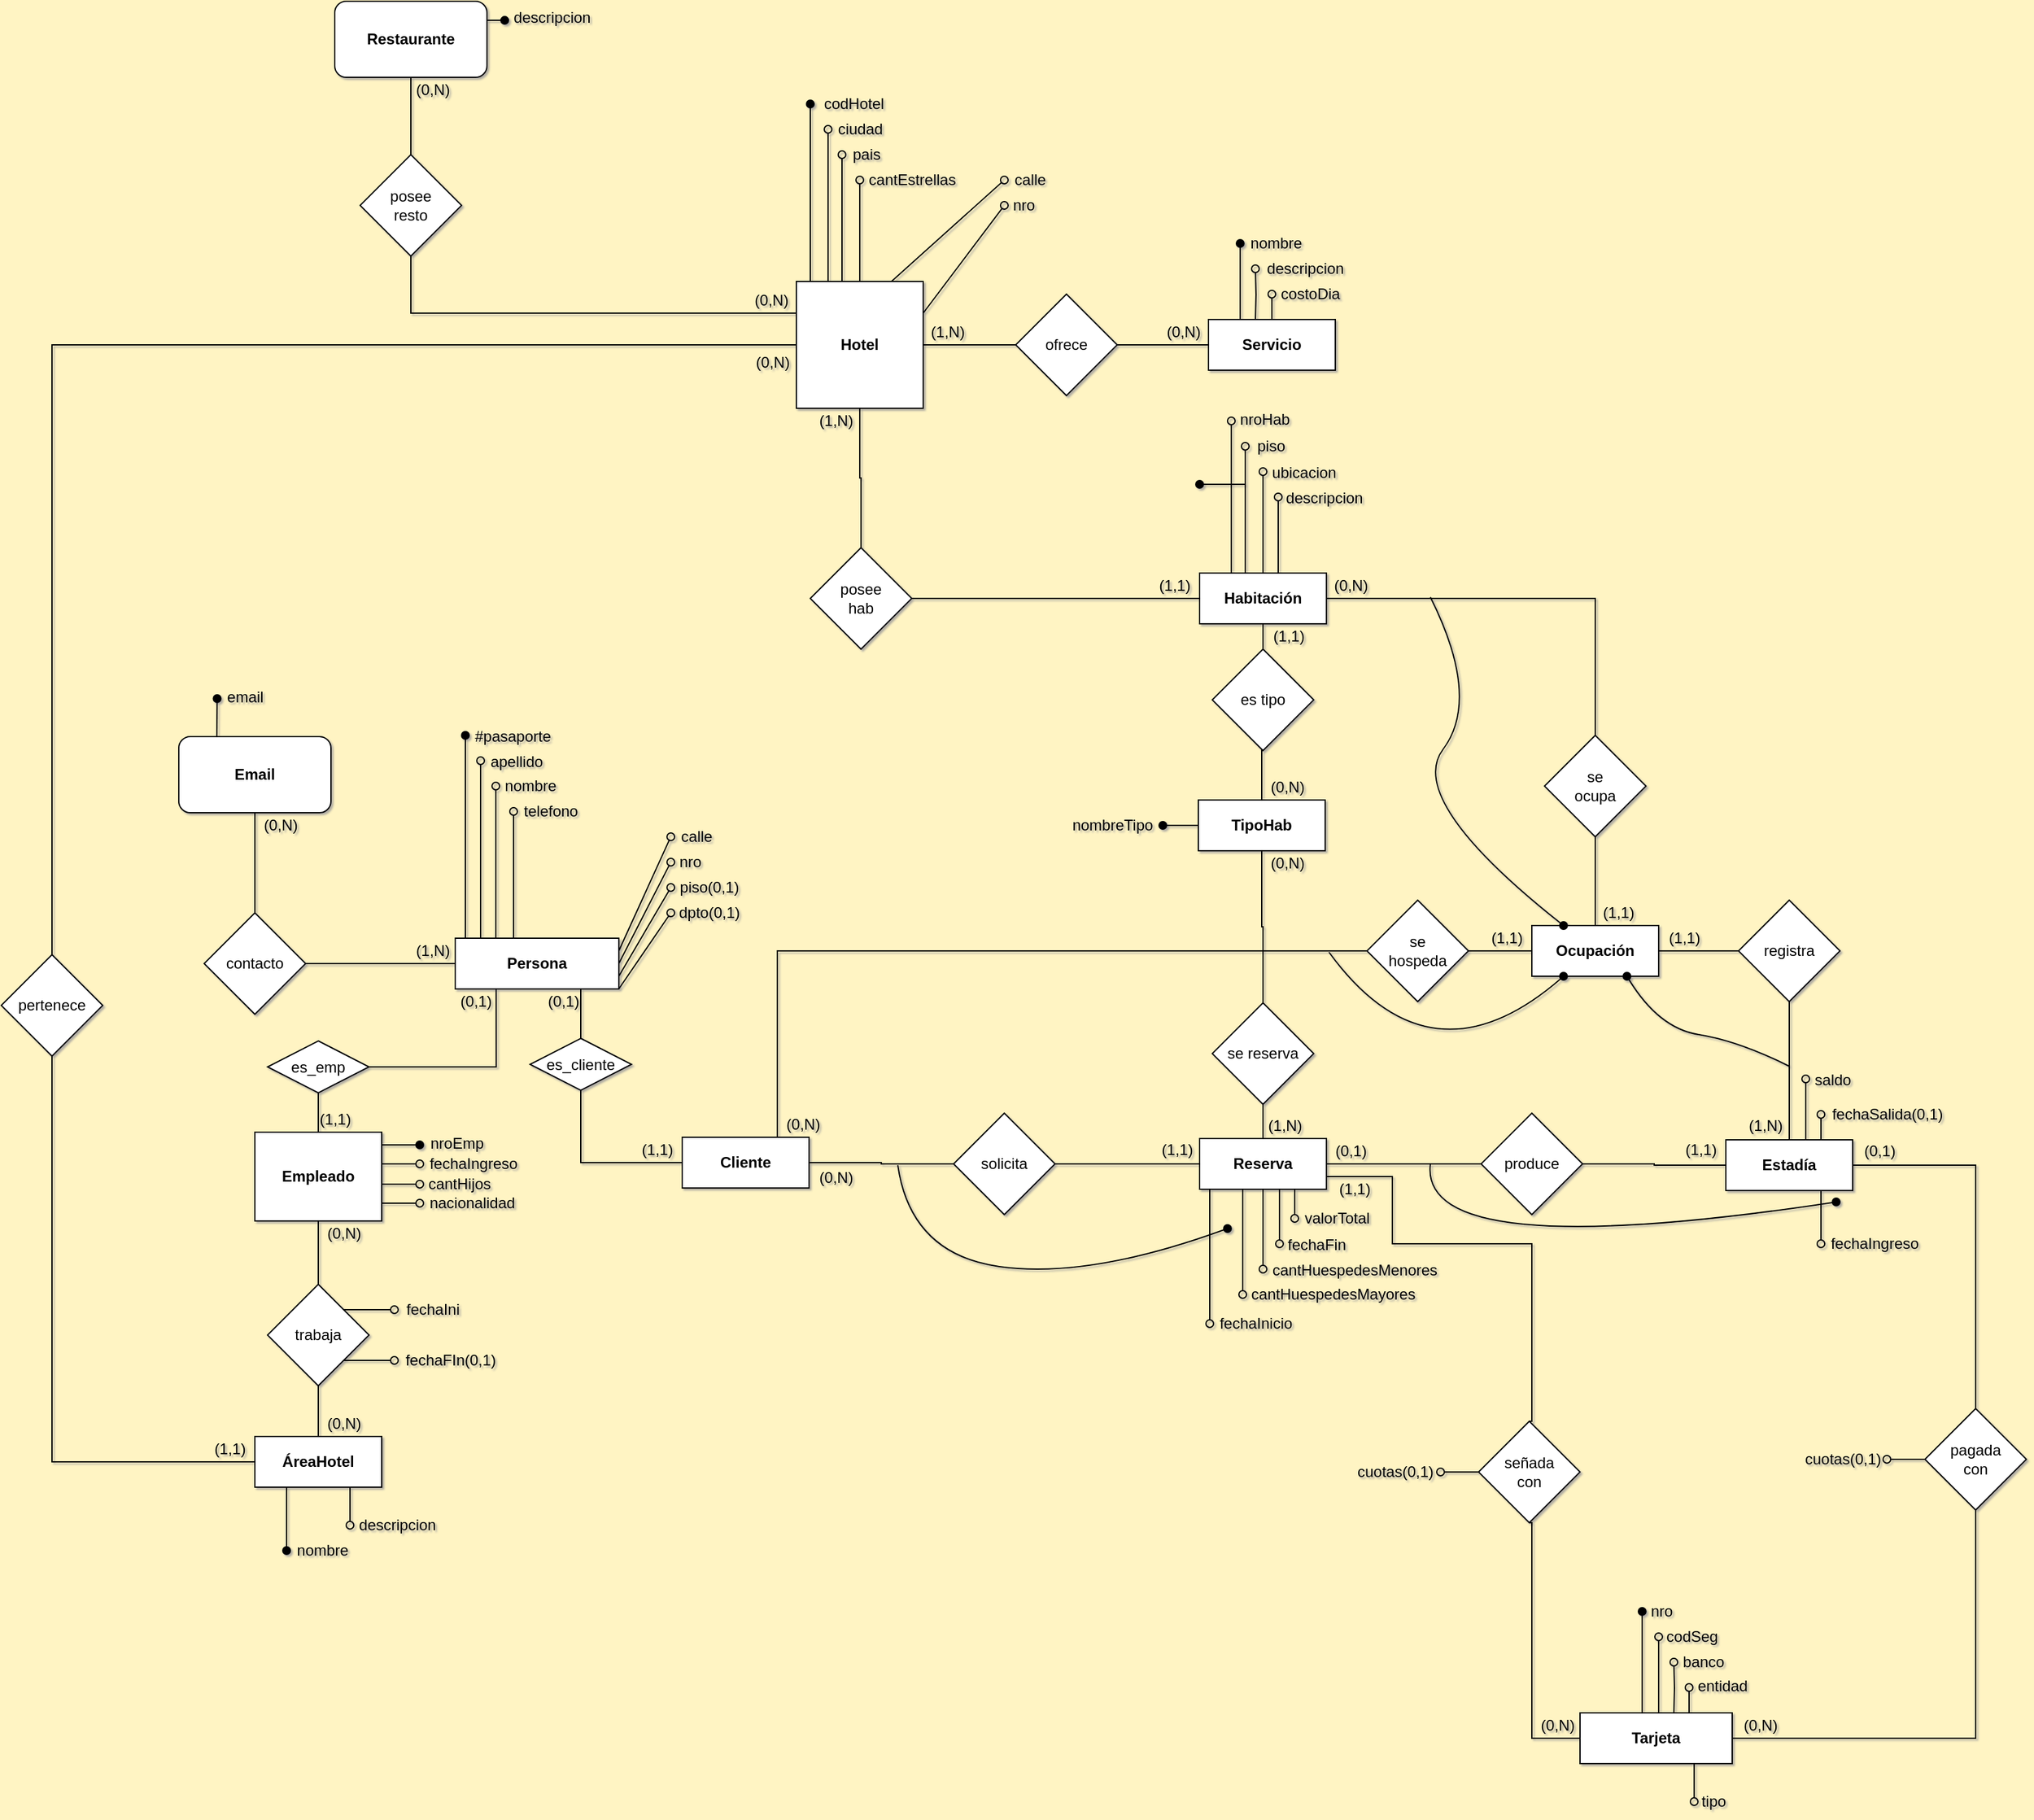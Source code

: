 <mxfile version="17.4.5" type="github">
  <diagram id="5Ta_v5JBAvTYs6aCDMCM" name="Página-1">
    <mxGraphModel dx="2993" dy="806" grid="1" gridSize="10" guides="1" tooltips="1" connect="1" arrows="1" fold="1" page="1" pageScale="1" pageWidth="827" pageHeight="1169" background="#FFF4C3" math="0" shadow="1">
      <root>
        <mxCell id="0" />
        <mxCell id="1" parent="0" />
        <mxCell id="7yJkwpp42mj2tdaezCUh-2" style="edgeStyle=orthogonalEdgeStyle;rounded=0;orthogonalLoop=1;jettySize=auto;html=1;exitX=0.25;exitY=0;exitDx=0;exitDy=0;endArrow=oval;endFill=1;" parent="1" source="7yJkwpp42mj2tdaezCUh-1" edge="1">
          <mxGeometry relative="1" as="geometry">
            <mxPoint x="70" y="501" as="targetPoint" />
          </mxGeometry>
        </mxCell>
        <mxCell id="7yJkwpp42mj2tdaezCUh-4" style="edgeStyle=orthogonalEdgeStyle;rounded=0;orthogonalLoop=1;jettySize=auto;html=1;exitX=0.5;exitY=0;exitDx=0;exitDy=0;endArrow=oval;endFill=0;" parent="1" edge="1">
          <mxGeometry relative="1" as="geometry">
            <mxPoint x="82" y="521" as="targetPoint" />
            <mxPoint x="82" y="561" as="sourcePoint" />
          </mxGeometry>
        </mxCell>
        <mxCell id="7yJkwpp42mj2tdaezCUh-6" style="edgeStyle=orthogonalEdgeStyle;rounded=0;orthogonalLoop=1;jettySize=auto;html=1;exitX=0.5;exitY=0;exitDx=0;exitDy=0;endArrow=oval;endFill=0;" parent="1" source="7yJkwpp42mj2tdaezCUh-1" edge="1">
          <mxGeometry relative="1" as="geometry">
            <mxPoint x="95" y="541" as="targetPoint" />
          </mxGeometry>
        </mxCell>
        <mxCell id="7yJkwpp42mj2tdaezCUh-1" value="Servicio" style="rounded=0;whiteSpace=wrap;html=1;fontStyle=1" parent="1" vertex="1">
          <mxGeometry x="45" y="561" width="100" height="40" as="geometry" />
        </mxCell>
        <mxCell id="7yJkwpp42mj2tdaezCUh-3" value="nombre" style="text;html=1;align=center;verticalAlign=middle;resizable=0;points=[];autosize=1;strokeColor=none;fillColor=none;" parent="1" vertex="1">
          <mxGeometry x="68" y="491" width="60" height="20" as="geometry" />
        </mxCell>
        <mxCell id="7yJkwpp42mj2tdaezCUh-5" value="descripcion" style="text;html=1;align=center;verticalAlign=middle;resizable=0;points=[];autosize=1;strokeColor=none;fillColor=none;" parent="1" vertex="1">
          <mxGeometry x="81" y="511" width="80" height="20" as="geometry" />
        </mxCell>
        <mxCell id="7yJkwpp42mj2tdaezCUh-7" value="costoDia" style="text;html=1;align=center;verticalAlign=middle;resizable=0;points=[];autosize=1;strokeColor=none;fillColor=none;" parent="1" vertex="1">
          <mxGeometry x="95" y="531" width="60" height="20" as="geometry" />
        </mxCell>
        <mxCell id="7yJkwpp42mj2tdaezCUh-9" style="edgeStyle=orthogonalEdgeStyle;rounded=0;orthogonalLoop=1;jettySize=auto;html=1;exitX=0.25;exitY=0;exitDx=0;exitDy=0;endArrow=oval;endFill=0;" parent="1" source="7yJkwpp42mj2tdaezCUh-8" edge="1">
          <mxGeometry relative="1" as="geometry">
            <mxPoint x="63" y="641" as="targetPoint" />
          </mxGeometry>
        </mxCell>
        <mxCell id="7yJkwpp42mj2tdaezCUh-11" style="edgeStyle=orthogonalEdgeStyle;rounded=0;orthogonalLoop=1;jettySize=auto;html=1;exitX=0.5;exitY=0;exitDx=0;exitDy=0;endArrow=oval;endFill=0;" parent="1" edge="1">
          <mxGeometry relative="1" as="geometry">
            <mxPoint x="74" y="661" as="targetPoint" />
            <mxPoint x="74" y="761" as="sourcePoint" />
          </mxGeometry>
        </mxCell>
        <mxCell id="7yJkwpp42mj2tdaezCUh-13" style="edgeStyle=orthogonalEdgeStyle;rounded=0;orthogonalLoop=1;jettySize=auto;html=1;exitX=0.5;exitY=0;exitDx=0;exitDy=0;endArrow=oval;endFill=0;" parent="1" source="7yJkwpp42mj2tdaezCUh-8" edge="1">
          <mxGeometry relative="1" as="geometry">
            <mxPoint x="88" y="681" as="targetPoint" />
          </mxGeometry>
        </mxCell>
        <mxCell id="7yJkwpp42mj2tdaezCUh-15" style="edgeStyle=orthogonalEdgeStyle;rounded=0;orthogonalLoop=1;jettySize=auto;html=1;exitX=0.75;exitY=0;exitDx=0;exitDy=0;endArrow=oval;endFill=0;" parent="1" edge="1">
          <mxGeometry relative="1" as="geometry">
            <mxPoint x="100" y="701" as="targetPoint" />
            <mxPoint x="100" y="761" as="sourcePoint" />
          </mxGeometry>
        </mxCell>
        <mxCell id="7yJkwpp42mj2tdaezCUh-23" style="edgeStyle=orthogonalEdgeStyle;rounded=0;orthogonalLoop=1;jettySize=auto;html=1;exitX=0.5;exitY=1;exitDx=0;exitDy=0;entryX=0.5;entryY=0;entryDx=0;entryDy=0;endArrow=none;endFill=0;" parent="1" source="7yJkwpp42mj2tdaezCUh-8" target="7yJkwpp42mj2tdaezCUh-22" edge="1">
          <mxGeometry relative="1" as="geometry" />
        </mxCell>
        <mxCell id="7yJkwpp42mj2tdaezCUh-8" value="Habitación" style="rounded=0;whiteSpace=wrap;html=1;fontStyle=1" parent="1" vertex="1">
          <mxGeometry x="38" y="761" width="100" height="40" as="geometry" />
        </mxCell>
        <mxCell id="7yJkwpp42mj2tdaezCUh-10" value="nroHab" style="text;html=1;align=center;verticalAlign=middle;resizable=0;points=[];autosize=1;strokeColor=none;fillColor=none;" parent="1" vertex="1">
          <mxGeometry x="64" y="630" width="50" height="20" as="geometry" />
        </mxCell>
        <mxCell id="7yJkwpp42mj2tdaezCUh-12" value="piso" style="text;html=1;align=center;verticalAlign=middle;resizable=0;points=[];autosize=1;strokeColor=none;fillColor=none;" parent="1" vertex="1">
          <mxGeometry x="74" y="651" width="40" height="20" as="geometry" />
        </mxCell>
        <mxCell id="7yJkwpp42mj2tdaezCUh-14" value="ubicacion" style="text;html=1;align=center;verticalAlign=middle;resizable=0;points=[];autosize=1;strokeColor=none;fillColor=none;" parent="1" vertex="1">
          <mxGeometry x="85" y="672" width="70" height="20" as="geometry" />
        </mxCell>
        <mxCell id="7yJkwpp42mj2tdaezCUh-16" value="descripcion" style="text;html=1;align=center;verticalAlign=middle;resizable=0;points=[];autosize=1;strokeColor=none;fillColor=none;" parent="1" vertex="1">
          <mxGeometry x="96" y="692" width="80" height="20" as="geometry" />
        </mxCell>
        <mxCell id="7yJkwpp42mj2tdaezCUh-19" value="" style="endArrow=oval;html=1;rounded=0;endFill=1;" parent="1" edge="1">
          <mxGeometry width="50" height="50" relative="1" as="geometry">
            <mxPoint x="74" y="691" as="sourcePoint" />
            <mxPoint x="38" y="691" as="targetPoint" />
          </mxGeometry>
        </mxCell>
        <mxCell id="eirYSn2-A8UNv1sK9sHw-61" style="edgeStyle=orthogonalEdgeStyle;rounded=0;orthogonalLoop=1;jettySize=auto;html=1;exitX=0;exitY=0.5;exitDx=0;exitDy=0;endArrow=oval;endFill=1;" parent="1" source="7yJkwpp42mj2tdaezCUh-21" edge="1">
          <mxGeometry relative="1" as="geometry">
            <mxPoint x="9" y="960" as="targetPoint" />
          </mxGeometry>
        </mxCell>
        <mxCell id="7yJkwpp42mj2tdaezCUh-21" value="TipoHab" style="rounded=0;whiteSpace=wrap;html=1;fontStyle=1" parent="1" vertex="1">
          <mxGeometry x="37" y="940" width="100" height="40" as="geometry" />
        </mxCell>
        <mxCell id="7yJkwpp42mj2tdaezCUh-24" style="edgeStyle=orthogonalEdgeStyle;rounded=0;orthogonalLoop=1;jettySize=auto;html=1;exitX=0.5;exitY=1;exitDx=0;exitDy=0;entryX=0.5;entryY=0;entryDx=0;entryDy=0;endArrow=none;endFill=0;" parent="1" source="7yJkwpp42mj2tdaezCUh-22" target="7yJkwpp42mj2tdaezCUh-21" edge="1">
          <mxGeometry relative="1" as="geometry" />
        </mxCell>
        <mxCell id="7yJkwpp42mj2tdaezCUh-22" value="es tipo" style="rhombus;whiteSpace=wrap;html=1;" parent="1" vertex="1">
          <mxGeometry x="48" y="821" width="80" height="80" as="geometry" />
        </mxCell>
        <mxCell id="7yJkwpp42mj2tdaezCUh-25" value="(1,1)" style="text;html=1;align=center;verticalAlign=middle;resizable=0;points=[];autosize=1;strokeColor=none;fillColor=none;" parent="1" vertex="1">
          <mxGeometry x="88" y="801" width="40" height="20" as="geometry" />
        </mxCell>
        <mxCell id="7yJkwpp42mj2tdaezCUh-26" value="(0,N)" style="text;html=1;align=center;verticalAlign=middle;resizable=0;points=[];autosize=1;strokeColor=none;fillColor=none;" parent="1" vertex="1">
          <mxGeometry x="87" y="920" width="40" height="20" as="geometry" />
        </mxCell>
        <mxCell id="7yJkwpp42mj2tdaezCUh-34" style="edgeStyle=orthogonalEdgeStyle;rounded=0;orthogonalLoop=1;jettySize=auto;html=1;exitX=0.25;exitY=0;exitDx=0;exitDy=0;endArrow=oval;endFill=0;" parent="1" edge="1">
          <mxGeometry relative="1" as="geometry">
            <mxPoint x="-503" y="949" as="targetPoint" />
            <mxPoint x="-503" y="1049" as="sourcePoint" />
          </mxGeometry>
        </mxCell>
        <mxCell id="7yJkwpp42mj2tdaezCUh-49" style="edgeStyle=none;rounded=0;orthogonalLoop=1;jettySize=auto;html=1;exitX=0.25;exitY=0;exitDx=0;exitDy=0;endArrow=oval;endFill=0;" parent="1" edge="1">
          <mxGeometry relative="1" as="geometry">
            <mxPoint x="-517" y="929" as="targetPoint" />
            <mxPoint x="-517" y="1049" as="sourcePoint" />
          </mxGeometry>
        </mxCell>
        <mxCell id="7yJkwpp42mj2tdaezCUh-51" style="edgeStyle=none;rounded=0;orthogonalLoop=1;jettySize=auto;html=1;exitX=0;exitY=0;exitDx=0;exitDy=0;endArrow=oval;endFill=0;" parent="1" edge="1">
          <mxGeometry relative="1" as="geometry">
            <mxPoint x="-529" y="909" as="targetPoint" />
            <mxPoint x="-529" y="1049" as="sourcePoint" />
          </mxGeometry>
        </mxCell>
        <mxCell id="7yJkwpp42mj2tdaezCUh-53" style="edgeStyle=none;rounded=0;orthogonalLoop=1;jettySize=auto;html=1;exitX=0;exitY=0;exitDx=0;exitDy=0;endArrow=oval;endFill=1;" parent="1" edge="1">
          <mxGeometry relative="1" as="geometry">
            <mxPoint x="-541" y="889" as="targetPoint" />
            <mxPoint x="-541" y="1049" as="sourcePoint" />
          </mxGeometry>
        </mxCell>
        <mxCell id="7dvmJgiknmTWk8Oxlj3L-20" style="edgeStyle=orthogonalEdgeStyle;rounded=0;orthogonalLoop=1;jettySize=auto;html=1;exitX=0.75;exitY=1;exitDx=0;exitDy=0;entryX=0.5;entryY=0;entryDx=0;entryDy=0;endArrow=none;endFill=0;" parent="1" source="7yJkwpp42mj2tdaezCUh-28" target="7dvmJgiknmTWk8Oxlj3L-18" edge="1">
          <mxGeometry relative="1" as="geometry" />
        </mxCell>
        <mxCell id="7yJkwpp42mj2tdaezCUh-28" value="Persona" style="rounded=0;whiteSpace=wrap;html=1;fontStyle=1" parent="1" vertex="1">
          <mxGeometry x="-549" y="1049" width="129" height="40" as="geometry" />
        </mxCell>
        <mxCell id="7yJkwpp42mj2tdaezCUh-29" value="Cliente" style="rounded=0;whiteSpace=wrap;html=1;fontStyle=1;" parent="1" vertex="1">
          <mxGeometry x="-370" y="1206" width="100" height="40" as="geometry" />
        </mxCell>
        <mxCell id="eirYSn2-A8UNv1sK9sHw-1" style="edgeStyle=none;rounded=0;orthogonalLoop=1;jettySize=auto;html=1;exitX=1;exitY=0.25;exitDx=0;exitDy=0;endArrow=oval;endFill=1;" parent="1" edge="1">
          <mxGeometry relative="1" as="geometry">
            <mxPoint x="-577" y="1212" as="targetPoint" />
            <mxPoint x="-607" y="1212" as="sourcePoint" />
          </mxGeometry>
        </mxCell>
        <mxCell id="eirYSn2-A8UNv1sK9sHw-2" style="edgeStyle=none;rounded=0;orthogonalLoop=1;jettySize=auto;html=1;exitX=1;exitY=0.5;exitDx=0;exitDy=0;endArrow=oval;endFill=0;" parent="1" edge="1">
          <mxGeometry relative="1" as="geometry">
            <mxPoint x="-577" y="1227" as="targetPoint" />
            <mxPoint x="-607" y="1227" as="sourcePoint" />
          </mxGeometry>
        </mxCell>
        <mxCell id="eirYSn2-A8UNv1sK9sHw-3" style="edgeStyle=none;rounded=0;orthogonalLoop=1;jettySize=auto;html=1;exitX=1;exitY=0.75;exitDx=0;exitDy=0;endArrow=oval;endFill=0;" parent="1" edge="1">
          <mxGeometry relative="1" as="geometry">
            <mxPoint x="-577" y="1243" as="targetPoint" />
            <mxPoint x="-607" y="1243" as="sourcePoint" />
          </mxGeometry>
        </mxCell>
        <mxCell id="eirYSn2-A8UNv1sK9sHw-10" style="edgeStyle=none;rounded=0;orthogonalLoop=1;jettySize=auto;html=1;exitX=0.5;exitY=1;exitDx=0;exitDy=0;entryX=0.5;entryY=0;entryDx=0;entryDy=0;endArrow=none;endFill=0;" parent="1" source="7yJkwpp42mj2tdaezCUh-30" target="eirYSn2-A8UNv1sK9sHw-9" edge="1">
          <mxGeometry relative="1" as="geometry" />
        </mxCell>
        <mxCell id="7yJkwpp42mj2tdaezCUh-30" value="Empleado" style="rounded=0;whiteSpace=wrap;html=1;fontStyle=1" parent="1" vertex="1">
          <mxGeometry x="-707" y="1202" width="100" height="70" as="geometry" />
        </mxCell>
        <mxCell id="7yJkwpp42mj2tdaezCUh-38" style="edgeStyle=none;rounded=0;orthogonalLoop=1;jettySize=auto;html=1;exitX=1;exitY=0.25;exitDx=0;exitDy=0;endArrow=oval;endFill=0;" parent="1" source="7yJkwpp42mj2tdaezCUh-28" edge="1">
          <mxGeometry relative="1" as="geometry">
            <mxPoint x="-379" y="969" as="targetPoint" />
            <mxPoint x="-409.0" y="1003.0" as="sourcePoint" />
          </mxGeometry>
        </mxCell>
        <mxCell id="7yJkwpp42mj2tdaezCUh-39" style="edgeStyle=none;rounded=0;orthogonalLoop=1;jettySize=auto;html=1;exitX=1;exitY=0.5;exitDx=0;exitDy=0;endArrow=oval;endFill=0;" parent="1" source="7yJkwpp42mj2tdaezCUh-28" edge="1">
          <mxGeometry relative="1" as="geometry">
            <mxPoint x="-379" y="989" as="targetPoint" />
            <mxPoint x="-409.0" y="1003.0" as="sourcePoint" />
          </mxGeometry>
        </mxCell>
        <mxCell id="7yJkwpp42mj2tdaezCUh-40" style="edgeStyle=none;rounded=0;orthogonalLoop=1;jettySize=auto;html=1;exitX=1;exitY=0.75;exitDx=0;exitDy=0;endArrow=oval;endFill=0;" parent="1" source="7yJkwpp42mj2tdaezCUh-28" edge="1">
          <mxGeometry relative="1" as="geometry">
            <mxPoint x="-379" y="1009" as="targetPoint" />
            <mxPoint x="-409.0" y="1003.0" as="sourcePoint" />
          </mxGeometry>
        </mxCell>
        <mxCell id="7yJkwpp42mj2tdaezCUh-41" style="edgeStyle=none;rounded=0;orthogonalLoop=1;jettySize=auto;html=1;exitX=1;exitY=1;exitDx=0;exitDy=0;endArrow=oval;endFill=0;" parent="1" source="7yJkwpp42mj2tdaezCUh-28" edge="1">
          <mxGeometry relative="1" as="geometry">
            <mxPoint x="-379" y="1029" as="targetPoint" />
            <mxPoint x="-409.0" y="1003.0" as="sourcePoint" />
          </mxGeometry>
        </mxCell>
        <mxCell id="7yJkwpp42mj2tdaezCUh-42" value="calle" style="text;html=1;align=center;verticalAlign=middle;resizable=0;points=[];autosize=1;strokeColor=none;fillColor=none;" parent="1" vertex="1">
          <mxGeometry x="-379" y="959" width="40" height="20" as="geometry" />
        </mxCell>
        <mxCell id="7yJkwpp42mj2tdaezCUh-43" value="nro" style="text;html=1;align=center;verticalAlign=middle;resizable=0;points=[];autosize=1;strokeColor=none;fillColor=none;" parent="1" vertex="1">
          <mxGeometry x="-379" y="979" width="30" height="20" as="geometry" />
        </mxCell>
        <mxCell id="7yJkwpp42mj2tdaezCUh-44" value="piso(0,1)" style="text;html=1;align=center;verticalAlign=middle;resizable=0;points=[];autosize=1;strokeColor=none;fillColor=none;" parent="1" vertex="1">
          <mxGeometry x="-379" y="999" width="60" height="20" as="geometry" />
        </mxCell>
        <mxCell id="7yJkwpp42mj2tdaezCUh-45" value="dpto(0,1)" style="text;html=1;align=center;verticalAlign=middle;resizable=0;points=[];autosize=1;strokeColor=none;fillColor=none;" parent="1" vertex="1">
          <mxGeometry x="-379" y="1019" width="60" height="20" as="geometry" />
        </mxCell>
        <mxCell id="7yJkwpp42mj2tdaezCUh-48" value="telefono" style="text;html=1;align=center;verticalAlign=middle;resizable=0;points=[];autosize=1;strokeColor=none;fillColor=none;" parent="1" vertex="1">
          <mxGeometry x="-504" y="939" width="60" height="20" as="geometry" />
        </mxCell>
        <mxCell id="7yJkwpp42mj2tdaezCUh-50" value="nombre" style="text;html=1;align=center;verticalAlign=middle;resizable=0;points=[];autosize=1;strokeColor=none;fillColor=none;" parent="1" vertex="1">
          <mxGeometry x="-520" y="919" width="60" height="20" as="geometry" />
        </mxCell>
        <mxCell id="7yJkwpp42mj2tdaezCUh-52" value="apellido" style="text;html=1;align=center;verticalAlign=middle;resizable=0;points=[];autosize=1;strokeColor=none;fillColor=none;" parent="1" vertex="1">
          <mxGeometry x="-531" y="900" width="60" height="20" as="geometry" />
        </mxCell>
        <mxCell id="7yJkwpp42mj2tdaezCUh-54" value="#pasaporte" style="text;html=1;align=center;verticalAlign=middle;resizable=0;points=[];autosize=1;strokeColor=none;fillColor=none;" parent="1" vertex="1">
          <mxGeometry x="-544" y="880" width="80" height="20" as="geometry" />
        </mxCell>
        <mxCell id="7yJkwpp42mj2tdaezCUh-74" style="edgeStyle=none;rounded=0;orthogonalLoop=1;jettySize=auto;html=1;exitX=0.25;exitY=1;exitDx=0;exitDy=0;endArrow=oval;endFill=1;" parent="1" source="7yJkwpp42mj2tdaezCUh-73" edge="1">
          <mxGeometry relative="1" as="geometry">
            <mxPoint x="-682" y="1532" as="targetPoint" />
          </mxGeometry>
        </mxCell>
        <mxCell id="7yJkwpp42mj2tdaezCUh-76" style="edgeStyle=none;rounded=0;orthogonalLoop=1;jettySize=auto;html=1;exitX=0.75;exitY=1;exitDx=0;exitDy=0;endArrow=oval;endFill=0;" parent="1" source="7yJkwpp42mj2tdaezCUh-73" edge="1">
          <mxGeometry relative="1" as="geometry">
            <mxPoint x="-632" y="1512" as="targetPoint" />
          </mxGeometry>
        </mxCell>
        <mxCell id="-rQxndT-uUPKIlcRe6TV-2" style="edgeStyle=orthogonalEdgeStyle;rounded=0;orthogonalLoop=1;jettySize=auto;html=1;exitX=0;exitY=0.5;exitDx=0;exitDy=0;entryX=0.5;entryY=1;entryDx=0;entryDy=0;endArrow=none;endFill=0;" parent="1" source="7yJkwpp42mj2tdaezCUh-73" target="-rQxndT-uUPKIlcRe6TV-1" edge="1">
          <mxGeometry relative="1" as="geometry" />
        </mxCell>
        <mxCell id="7yJkwpp42mj2tdaezCUh-73" value="ÁreaHotel" style="rounded=0;whiteSpace=wrap;html=1;fontStyle=1" parent="1" vertex="1">
          <mxGeometry x="-707" y="1442" width="100" height="40" as="geometry" />
        </mxCell>
        <mxCell id="7yJkwpp42mj2tdaezCUh-75" value="nombre" style="text;html=1;align=center;verticalAlign=middle;resizable=0;points=[];autosize=1;strokeColor=none;fillColor=none;" parent="1" vertex="1">
          <mxGeometry x="-684" y="1522" width="60" height="20" as="geometry" />
        </mxCell>
        <mxCell id="7yJkwpp42mj2tdaezCUh-77" value="descripcion" style="text;html=1;align=center;verticalAlign=middle;resizable=0;points=[];autosize=1;strokeColor=none;fillColor=none;" parent="1" vertex="1">
          <mxGeometry x="-635" y="1502" width="80" height="20" as="geometry" />
        </mxCell>
        <mxCell id="eirYSn2-A8UNv1sK9sHw-4" style="edgeStyle=none;rounded=0;orthogonalLoop=1;jettySize=auto;html=1;exitX=1;exitY=0.75;exitDx=0;exitDy=0;endArrow=oval;endFill=0;" parent="1" edge="1">
          <mxGeometry relative="1" as="geometry">
            <mxPoint x="-577" y="1258" as="targetPoint" />
            <mxPoint x="-607" y="1258" as="sourcePoint" />
          </mxGeometry>
        </mxCell>
        <mxCell id="eirYSn2-A8UNv1sK9sHw-5" value="nroEmp" style="text;html=1;align=center;verticalAlign=middle;resizable=0;points=[];autosize=1;strokeColor=none;fillColor=none;" parent="1" vertex="1">
          <mxGeometry x="-578" y="1201" width="60" height="20" as="geometry" />
        </mxCell>
        <mxCell id="eirYSn2-A8UNv1sK9sHw-6" value="fechaIngreso" style="text;html=1;align=center;verticalAlign=middle;resizable=0;points=[];autosize=1;strokeColor=none;fillColor=none;" parent="1" vertex="1">
          <mxGeometry x="-575" y="1217" width="80" height="20" as="geometry" />
        </mxCell>
        <mxCell id="eirYSn2-A8UNv1sK9sHw-7" value="cantHijos" style="text;html=1;align=center;verticalAlign=middle;resizable=0;points=[];autosize=1;strokeColor=none;fillColor=none;" parent="1" vertex="1">
          <mxGeometry x="-576" y="1233" width="60" height="20" as="geometry" />
        </mxCell>
        <mxCell id="eirYSn2-A8UNv1sK9sHw-8" value="nacionalidad" style="text;html=1;align=center;verticalAlign=middle;resizable=0;points=[];autosize=1;strokeColor=none;fillColor=none;" parent="1" vertex="1">
          <mxGeometry x="-576" y="1248" width="80" height="20" as="geometry" />
        </mxCell>
        <mxCell id="eirYSn2-A8UNv1sK9sHw-11" style="edgeStyle=none;rounded=0;orthogonalLoop=1;jettySize=auto;html=1;exitX=0.5;exitY=1;exitDx=0;exitDy=0;entryX=0.5;entryY=0;entryDx=0;entryDy=0;endArrow=none;endFill=0;" parent="1" source="eirYSn2-A8UNv1sK9sHw-9" target="7yJkwpp42mj2tdaezCUh-73" edge="1">
          <mxGeometry relative="1" as="geometry" />
        </mxCell>
        <mxCell id="eirYSn2-A8UNv1sK9sHw-12" style="edgeStyle=none;rounded=0;orthogonalLoop=1;jettySize=auto;html=1;exitX=1;exitY=0;exitDx=0;exitDy=0;endArrow=oval;endFill=0;" parent="1" source="eirYSn2-A8UNv1sK9sHw-9" edge="1">
          <mxGeometry relative="1" as="geometry">
            <mxPoint x="-597" y="1342" as="targetPoint" />
          </mxGeometry>
        </mxCell>
        <mxCell id="eirYSn2-A8UNv1sK9sHw-13" style="edgeStyle=none;rounded=0;orthogonalLoop=1;jettySize=auto;html=1;exitX=1;exitY=1;exitDx=0;exitDy=0;endArrow=oval;endFill=0;" parent="1" source="eirYSn2-A8UNv1sK9sHw-9" edge="1">
          <mxGeometry relative="1" as="geometry">
            <mxPoint x="-597" y="1382" as="targetPoint" />
          </mxGeometry>
        </mxCell>
        <mxCell id="eirYSn2-A8UNv1sK9sHw-9" value="trabaja" style="rhombus;whiteSpace=wrap;html=1;" parent="1" vertex="1">
          <mxGeometry x="-697" y="1322" width="80" height="80" as="geometry" />
        </mxCell>
        <mxCell id="eirYSn2-A8UNv1sK9sHw-14" value="fechaIni" style="text;html=1;align=center;verticalAlign=middle;resizable=0;points=[];autosize=1;strokeColor=none;fillColor=none;" parent="1" vertex="1">
          <mxGeometry x="-597" y="1332" width="60" height="20" as="geometry" />
        </mxCell>
        <mxCell id="eirYSn2-A8UNv1sK9sHw-15" value="fechaFIn(0,1)" style="text;html=1;align=center;verticalAlign=middle;resizable=0;points=[];autosize=1;strokeColor=none;fillColor=none;" parent="1" vertex="1">
          <mxGeometry x="-598" y="1372" width="90" height="20" as="geometry" />
        </mxCell>
        <mxCell id="eirYSn2-A8UNv1sK9sHw-16" value="(0,N)" style="text;html=1;align=center;verticalAlign=middle;resizable=0;points=[];autosize=1;strokeColor=none;fillColor=none;" parent="1" vertex="1">
          <mxGeometry x="-657" y="1272" width="40" height="20" as="geometry" />
        </mxCell>
        <mxCell id="eirYSn2-A8UNv1sK9sHw-17" value="(0,N)" style="text;html=1;align=center;verticalAlign=middle;resizable=0;points=[];autosize=1;strokeColor=none;fillColor=none;" parent="1" vertex="1">
          <mxGeometry x="-657" y="1422" width="40" height="20" as="geometry" />
        </mxCell>
        <mxCell id="eirYSn2-A8UNv1sK9sHw-24" style="edgeStyle=none;rounded=0;orthogonalLoop=1;jettySize=auto;html=1;endArrow=oval;endFill=0;exitX=0.75;exitY=1;exitDx=0;exitDy=0;" parent="1" source="eirYSn2-A8UNv1sK9sHw-18" edge="1">
          <mxGeometry relative="1" as="geometry">
            <mxPoint x="528" y="1290" as="targetPoint" />
            <mxPoint x="480" y="1350" as="sourcePoint" />
          </mxGeometry>
        </mxCell>
        <mxCell id="eirYSn2-A8UNv1sK9sHw-26" style="edgeStyle=none;rounded=0;orthogonalLoop=1;jettySize=auto;html=1;exitX=0.75;exitY=0;exitDx=0;exitDy=0;endArrow=oval;endFill=0;" parent="1" source="eirYSn2-A8UNv1sK9sHw-18" edge="1">
          <mxGeometry relative="1" as="geometry">
            <mxPoint x="528" y="1188" as="targetPoint" />
          </mxGeometry>
        </mxCell>
        <mxCell id="-rQxndT-uUPKIlcRe6TV-11" style="edgeStyle=orthogonalEdgeStyle;rounded=0;orthogonalLoop=1;jettySize=auto;html=1;exitX=1;exitY=0.5;exitDx=0;exitDy=0;entryX=1;entryY=0.5;entryDx=0;entryDy=0;endArrow=none;endFill=0;" parent="1" source="eirYSn2-A8UNv1sK9sHw-18" target="eirYSn2-A8UNv1sK9sHw-30" edge="1">
          <mxGeometry relative="1" as="geometry">
            <Array as="points">
              <mxPoint x="650" y="1228" />
              <mxPoint x="650" y="1460" />
            </Array>
          </mxGeometry>
        </mxCell>
        <mxCell id="I79_0M2ZdI1UbdYcvRQv-18" style="edgeStyle=orthogonalEdgeStyle;rounded=0;orthogonalLoop=1;jettySize=auto;html=1;exitX=0.75;exitY=0;exitDx=0;exitDy=0;startArrow=none;startFill=0;endArrow=oval;endFill=0;" parent="1" edge="1">
          <mxGeometry relative="1" as="geometry">
            <mxPoint x="516" y="1160" as="targetPoint" />
            <mxPoint x="516" y="1208" as="sourcePoint" />
          </mxGeometry>
        </mxCell>
        <mxCell id="eirYSn2-A8UNv1sK9sHw-18" value="Estadía" style="rounded=0;whiteSpace=wrap;html=1;fontStyle=1" parent="1" vertex="1">
          <mxGeometry x="453" y="1208" width="100" height="40" as="geometry" />
        </mxCell>
        <mxCell id="JzDtxoIUZbMCFeihAlKL-6" style="edgeStyle=orthogonalEdgeStyle;rounded=0;orthogonalLoop=1;jettySize=auto;html=1;endArrow=none;endFill=0;entryX=0.5;entryY=0;entryDx=0;entryDy=0;exitX=0.5;exitY=1;exitDx=0;exitDy=0;" parent="1" source="eirYSn2-A8UNv1sK9sHw-19" target="eirYSn2-A8UNv1sK9sHw-18" edge="1">
          <mxGeometry relative="1" as="geometry">
            <mxPoint x="460" y="970" as="targetPoint" />
            <mxPoint x="503" y="1110" as="sourcePoint" />
          </mxGeometry>
        </mxCell>
        <mxCell id="I79_0M2ZdI1UbdYcvRQv-2" style="edgeStyle=orthogonalEdgeStyle;rounded=0;orthogonalLoop=1;jettySize=auto;html=1;exitX=0;exitY=0.5;exitDx=0;exitDy=0;entryX=1;entryY=0.5;entryDx=0;entryDy=0;endArrow=none;endFill=0;" parent="1" source="eirYSn2-A8UNv1sK9sHw-19" target="I79_0M2ZdI1UbdYcvRQv-1" edge="1">
          <mxGeometry relative="1" as="geometry" />
        </mxCell>
        <mxCell id="eirYSn2-A8UNv1sK9sHw-19" value="registra" style="rhombus;whiteSpace=wrap;html=1;" parent="1" vertex="1">
          <mxGeometry x="463" y="1019" width="80" height="80" as="geometry" />
        </mxCell>
        <mxCell id="eirYSn2-A8UNv1sK9sHw-22" value="(1,N)" style="text;html=1;align=center;verticalAlign=middle;resizable=0;points=[];autosize=1;strokeColor=none;fillColor=none;" parent="1" vertex="1">
          <mxGeometry x="464" y="1187" width="40" height="20" as="geometry" />
        </mxCell>
        <mxCell id="eirYSn2-A8UNv1sK9sHw-23" value="(0,N)" style="text;html=1;align=center;verticalAlign=middle;resizable=0;points=[];autosize=1;strokeColor=none;fillColor=none;" parent="1" vertex="1">
          <mxGeometry x="137" y="761" width="40" height="20" as="geometry" />
        </mxCell>
        <mxCell id="eirYSn2-A8UNv1sK9sHw-25" value="fechaIngreso" style="text;html=1;align=center;verticalAlign=middle;resizable=0;points=[];autosize=1;strokeColor=none;fillColor=none;" parent="1" vertex="1">
          <mxGeometry x="530" y="1280" width="80" height="20" as="geometry" />
        </mxCell>
        <mxCell id="eirYSn2-A8UNv1sK9sHw-27" value="fechaSalida(0,1)" style="text;html=1;align=center;verticalAlign=middle;resizable=0;points=[];autosize=1;strokeColor=none;fillColor=none;" parent="1" vertex="1">
          <mxGeometry x="530" y="1178" width="100" height="20" as="geometry" />
        </mxCell>
        <mxCell id="eirYSn2-A8UNv1sK9sHw-34" style="edgeStyle=orthogonalEdgeStyle;rounded=0;orthogonalLoop=1;jettySize=auto;html=1;exitX=0;exitY=0.5;exitDx=0;exitDy=0;endArrow=oval;endFill=0;" parent="1" source="eirYSn2-A8UNv1sK9sHw-30" edge="1">
          <mxGeometry relative="1" as="geometry">
            <mxPoint x="580" y="1460" as="targetPoint" />
          </mxGeometry>
        </mxCell>
        <mxCell id="-rQxndT-uUPKIlcRe6TV-10" style="edgeStyle=orthogonalEdgeStyle;rounded=0;orthogonalLoop=1;jettySize=auto;html=1;exitX=0.5;exitY=1;exitDx=0;exitDy=0;entryX=1;entryY=0.5;entryDx=0;entryDy=0;endArrow=none;endFill=0;" parent="1" source="eirYSn2-A8UNv1sK9sHw-30" target="Eh94HaNfsgFIY5h0oXuy-5" edge="1">
          <mxGeometry relative="1" as="geometry">
            <mxPoint x="460" y="1660" as="targetPoint" />
          </mxGeometry>
        </mxCell>
        <mxCell id="eirYSn2-A8UNv1sK9sHw-30" value="pagada&lt;br&gt;con" style="rhombus;whiteSpace=wrap;html=1;" parent="1" vertex="1">
          <mxGeometry x="610" y="1420" width="80" height="80" as="geometry" />
        </mxCell>
        <mxCell id="eirYSn2-A8UNv1sK9sHw-35" value="cuotas(0,1)" style="text;html=1;align=center;verticalAlign=middle;resizable=0;points=[];autosize=1;strokeColor=none;fillColor=none;" parent="1" vertex="1">
          <mxGeometry x="505" y="1450" width="80" height="20" as="geometry" />
        </mxCell>
        <mxCell id="eirYSn2-A8UNv1sK9sHw-44" style="edgeStyle=orthogonalEdgeStyle;rounded=0;orthogonalLoop=1;jettySize=auto;html=1;exitX=0.75;exitY=1;exitDx=0;exitDy=0;endArrow=oval;endFill=0;" parent="1" source="eirYSn2-A8UNv1sK9sHw-38" edge="1">
          <mxGeometry relative="1" as="geometry">
            <mxPoint x="113" y="1270" as="targetPoint" />
          </mxGeometry>
        </mxCell>
        <mxCell id="eirYSn2-A8UNv1sK9sHw-45" style="edgeStyle=orthogonalEdgeStyle;rounded=0;orthogonalLoop=1;jettySize=auto;html=1;exitX=0.5;exitY=1;exitDx=0;exitDy=0;endArrow=oval;endFill=0;" parent="1" edge="1">
          <mxGeometry relative="1" as="geometry">
            <mxPoint x="101" y="1290" as="targetPoint" />
            <mxPoint x="101" y="1247" as="sourcePoint" />
          </mxGeometry>
        </mxCell>
        <mxCell id="eirYSn2-A8UNv1sK9sHw-46" style="edgeStyle=orthogonalEdgeStyle;rounded=0;orthogonalLoop=1;jettySize=auto;html=1;exitX=0.5;exitY=1;exitDx=0;exitDy=0;endArrow=oval;endFill=0;" parent="1" source="eirYSn2-A8UNv1sK9sHw-38" edge="1">
          <mxGeometry relative="1" as="geometry">
            <mxPoint x="88" y="1310" as="targetPoint" />
          </mxGeometry>
        </mxCell>
        <mxCell id="eirYSn2-A8UNv1sK9sHw-47" style="edgeStyle=orthogonalEdgeStyle;rounded=0;orthogonalLoop=1;jettySize=auto;html=1;exitX=0.25;exitY=1;exitDx=0;exitDy=0;endArrow=oval;endFill=0;" parent="1" edge="1">
          <mxGeometry relative="1" as="geometry">
            <mxPoint x="72" y="1330" as="targetPoint" />
            <mxPoint x="72" y="1247" as="sourcePoint" />
          </mxGeometry>
        </mxCell>
        <mxCell id="eirYSn2-A8UNv1sK9sHw-48" style="edgeStyle=orthogonalEdgeStyle;rounded=0;orthogonalLoop=1;jettySize=auto;html=1;exitX=0.25;exitY=1;exitDx=0;exitDy=0;endArrow=oval;endFill=0;" parent="1" edge="1">
          <mxGeometry relative="1" as="geometry">
            <mxPoint x="46" y="1353" as="targetPoint" />
            <mxPoint x="46" y="1240" as="sourcePoint" />
          </mxGeometry>
        </mxCell>
        <mxCell id="-rQxndT-uUPKIlcRe6TV-4" style="edgeStyle=orthogonalEdgeStyle;rounded=0;orthogonalLoop=1;jettySize=auto;html=1;exitX=1;exitY=0.5;exitDx=0;exitDy=0;entryX=0;entryY=0.5;entryDx=0;entryDy=0;endArrow=none;endFill=0;" parent="1" source="eirYSn2-A8UNv1sK9sHw-38" target="JzDtxoIUZbMCFeihAlKL-3" edge="1">
          <mxGeometry relative="1" as="geometry" />
        </mxCell>
        <mxCell id="eirYSn2-A8UNv1sK9sHw-38" value="Reserva" style="rounded=0;whiteSpace=wrap;html=1;fontStyle=1" parent="1" vertex="1">
          <mxGeometry x="38" y="1207" width="100" height="40" as="geometry" />
        </mxCell>
        <mxCell id="eirYSn2-A8UNv1sK9sHw-40" style="edgeStyle=orthogonalEdgeStyle;rounded=0;orthogonalLoop=1;jettySize=auto;html=1;exitX=0.5;exitY=0;exitDx=0;exitDy=0;entryX=0.5;entryY=1;entryDx=0;entryDy=0;endArrow=none;endFill=0;" parent="1" source="eirYSn2-A8UNv1sK9sHw-39" target="7yJkwpp42mj2tdaezCUh-21" edge="1">
          <mxGeometry relative="1" as="geometry" />
        </mxCell>
        <mxCell id="eirYSn2-A8UNv1sK9sHw-41" style="edgeStyle=orthogonalEdgeStyle;rounded=0;orthogonalLoop=1;jettySize=auto;html=1;exitX=0.5;exitY=1;exitDx=0;exitDy=0;entryX=0.5;entryY=0;entryDx=0;entryDy=0;endArrow=none;endFill=0;" parent="1" source="eirYSn2-A8UNv1sK9sHw-39" target="eirYSn2-A8UNv1sK9sHw-38" edge="1">
          <mxGeometry relative="1" as="geometry" />
        </mxCell>
        <mxCell id="eirYSn2-A8UNv1sK9sHw-39" value="se reserva" style="rhombus;whiteSpace=wrap;html=1;" parent="1" vertex="1">
          <mxGeometry x="48" y="1100" width="80" height="80" as="geometry" />
        </mxCell>
        <mxCell id="eirYSn2-A8UNv1sK9sHw-42" value="(1,N)" style="text;html=1;align=center;verticalAlign=middle;resizable=0;points=[];autosize=1;strokeColor=none;fillColor=none;" parent="1" vertex="1">
          <mxGeometry x="85" y="1187" width="40" height="20" as="geometry" />
        </mxCell>
        <mxCell id="eirYSn2-A8UNv1sK9sHw-43" value="(0,N)" style="text;html=1;align=center;verticalAlign=middle;resizable=0;points=[];autosize=1;strokeColor=none;fillColor=none;" parent="1" vertex="1">
          <mxGeometry x="87" y="980" width="40" height="20" as="geometry" />
        </mxCell>
        <mxCell id="eirYSn2-A8UNv1sK9sHw-49" value="valorTotal" style="text;html=1;align=center;verticalAlign=middle;resizable=0;points=[];autosize=1;strokeColor=none;fillColor=none;" parent="1" vertex="1">
          <mxGeometry x="111" y="1260" width="70" height="20" as="geometry" />
        </mxCell>
        <mxCell id="eirYSn2-A8UNv1sK9sHw-50" value="fechaFin" style="text;html=1;align=center;verticalAlign=middle;resizable=0;points=[];autosize=1;strokeColor=none;fillColor=none;" parent="1" vertex="1">
          <mxGeometry x="100" y="1281" width="60" height="20" as="geometry" />
        </mxCell>
        <mxCell id="eirYSn2-A8UNv1sK9sHw-51" value="cantHuespedesMenores" style="text;html=1;align=center;verticalAlign=middle;resizable=0;points=[];autosize=1;strokeColor=none;fillColor=none;" parent="1" vertex="1">
          <mxGeometry x="85" y="1301" width="150" height="20" as="geometry" />
        </mxCell>
        <mxCell id="eirYSn2-A8UNv1sK9sHw-52" value="cantHuespedesMayores" style="text;html=1;align=center;verticalAlign=middle;resizable=0;points=[];autosize=1;strokeColor=none;fillColor=none;" parent="1" vertex="1">
          <mxGeometry x="73" y="1320" width="140" height="20" as="geometry" />
        </mxCell>
        <mxCell id="eirYSn2-A8UNv1sK9sHw-53" value="fechaInicio" style="text;html=1;align=center;verticalAlign=middle;resizable=0;points=[];autosize=1;strokeColor=none;fillColor=none;" parent="1" vertex="1">
          <mxGeometry x="47" y="1343" width="70" height="20" as="geometry" />
        </mxCell>
        <mxCell id="-rQxndT-uUPKIlcRe6TV-8" style="edgeStyle=orthogonalEdgeStyle;rounded=0;orthogonalLoop=1;jettySize=auto;html=1;exitX=0.5;exitY=0;exitDx=0;exitDy=0;entryX=1;entryY=0.75;entryDx=0;entryDy=0;endArrow=none;endFill=0;" parent="1" source="eirYSn2-A8UNv1sK9sHw-54" target="eirYSn2-A8UNv1sK9sHw-38" edge="1">
          <mxGeometry relative="1" as="geometry">
            <Array as="points">
              <mxPoint x="300" y="1430" />
              <mxPoint x="300" y="1290" />
              <mxPoint x="190" y="1290" />
              <mxPoint x="190" y="1237" />
            </Array>
          </mxGeometry>
        </mxCell>
        <mxCell id="-rQxndT-uUPKIlcRe6TV-9" style="edgeStyle=orthogonalEdgeStyle;rounded=0;orthogonalLoop=1;jettySize=auto;html=1;exitX=0.5;exitY=1;exitDx=0;exitDy=0;entryX=0;entryY=0.5;entryDx=0;entryDy=0;endArrow=none;endFill=0;" parent="1" source="eirYSn2-A8UNv1sK9sHw-54" target="Eh94HaNfsgFIY5h0oXuy-5" edge="1">
          <mxGeometry relative="1" as="geometry">
            <mxPoint x="360" y="1660" as="targetPoint" />
            <Array as="points">
              <mxPoint x="300" y="1510" />
              <mxPoint x="300" y="1680" />
            </Array>
          </mxGeometry>
        </mxCell>
        <mxCell id="-rQxndT-uUPKIlcRe6TV-12" style="edgeStyle=orthogonalEdgeStyle;rounded=0;orthogonalLoop=1;jettySize=auto;html=1;exitX=0;exitY=0.5;exitDx=0;exitDy=0;endArrow=oval;endFill=0;" parent="1" source="eirYSn2-A8UNv1sK9sHw-54" edge="1">
          <mxGeometry relative="1" as="geometry">
            <mxPoint x="228" y="1469.5" as="targetPoint" />
          </mxGeometry>
        </mxCell>
        <mxCell id="eirYSn2-A8UNv1sK9sHw-54" value="señada&lt;br&gt;con" style="rhombus;whiteSpace=wrap;html=1;" parent="1" vertex="1">
          <mxGeometry x="258" y="1430" width="80" height="80" as="geometry" />
        </mxCell>
        <mxCell id="eirYSn2-A8UNv1sK9sHw-58" value="(0,1)" style="text;html=1;align=center;verticalAlign=middle;resizable=0;points=[];autosize=1;strokeColor=none;fillColor=none;" parent="1" vertex="1">
          <mxGeometry x="137" y="1207" width="40" height="20" as="geometry" />
        </mxCell>
        <mxCell id="eirYSn2-A8UNv1sK9sHw-62" value="nombreTipo" style="text;html=1;align=center;verticalAlign=middle;resizable=0;points=[];autosize=1;strokeColor=none;fillColor=none;" parent="1" vertex="1">
          <mxGeometry x="-71" y="950" width="80" height="20" as="geometry" />
        </mxCell>
        <mxCell id="eirYSn2-A8UNv1sK9sHw-67" style="edgeStyle=orthogonalEdgeStyle;rounded=0;orthogonalLoop=1;jettySize=auto;html=1;exitX=1;exitY=0.5;exitDx=0;exitDy=0;entryX=0;entryY=0.5;entryDx=0;entryDy=0;endArrow=none;endFill=0;" parent="1" source="eirYSn2-A8UNv1sK9sHw-64" target="eirYSn2-A8UNv1sK9sHw-66" edge="1">
          <mxGeometry relative="1" as="geometry" />
        </mxCell>
        <mxCell id="eirYSn2-A8UNv1sK9sHw-82" style="edgeStyle=orthogonalEdgeStyle;rounded=0;orthogonalLoop=1;jettySize=auto;html=1;exitX=0.5;exitY=0;exitDx=0;exitDy=0;endArrow=oval;endFill=0;" parent="1" source="eirYSn2-A8UNv1sK9sHw-64" edge="1">
          <mxGeometry relative="1" as="geometry">
            <mxPoint x="-230" y="451" as="targetPoint" />
          </mxGeometry>
        </mxCell>
        <mxCell id="eirYSn2-A8UNv1sK9sHw-83" style="edgeStyle=orthogonalEdgeStyle;rounded=0;orthogonalLoop=1;jettySize=auto;html=1;exitX=0.25;exitY=0;exitDx=0;exitDy=0;endArrow=oval;endFill=0;" parent="1" edge="1">
          <mxGeometry relative="1" as="geometry">
            <mxPoint x="-244" y="431" as="targetPoint" />
            <mxPoint x="-244" y="531" as="sourcePoint" />
          </mxGeometry>
        </mxCell>
        <mxCell id="eirYSn2-A8UNv1sK9sHw-84" style="edgeStyle=orthogonalEdgeStyle;rounded=0;orthogonalLoop=1;jettySize=auto;html=1;exitX=0.25;exitY=0;exitDx=0;exitDy=0;endArrow=oval;endFill=0;" parent="1" source="eirYSn2-A8UNv1sK9sHw-64" edge="1">
          <mxGeometry relative="1" as="geometry">
            <mxPoint x="-255" y="411" as="targetPoint" />
          </mxGeometry>
        </mxCell>
        <mxCell id="eirYSn2-A8UNv1sK9sHw-85" style="edgeStyle=orthogonalEdgeStyle;rounded=0;orthogonalLoop=1;jettySize=auto;html=1;exitX=0.25;exitY=0;exitDx=0;exitDy=0;endArrow=oval;endFill=1;" parent="1" edge="1">
          <mxGeometry relative="1" as="geometry">
            <mxPoint x="-269" y="391" as="targetPoint" />
            <mxPoint x="-269" y="531" as="sourcePoint" />
          </mxGeometry>
        </mxCell>
        <mxCell id="eirYSn2-A8UNv1sK9sHw-64" value="Hotel" style="rounded=0;whiteSpace=wrap;html=1;fontStyle=1" parent="1" vertex="1">
          <mxGeometry x="-280" y="531" width="100" height="100" as="geometry" />
        </mxCell>
        <mxCell id="eirYSn2-A8UNv1sK9sHw-68" style="edgeStyle=orthogonalEdgeStyle;rounded=0;orthogonalLoop=1;jettySize=auto;html=1;exitX=1;exitY=0.5;exitDx=0;exitDy=0;entryX=0;entryY=0.5;entryDx=0;entryDy=0;endArrow=none;endFill=0;" parent="1" source="eirYSn2-A8UNv1sK9sHw-66" target="7yJkwpp42mj2tdaezCUh-1" edge="1">
          <mxGeometry relative="1" as="geometry" />
        </mxCell>
        <mxCell id="eirYSn2-A8UNv1sK9sHw-66" value="ofrece" style="rhombus;whiteSpace=wrap;html=1;" parent="1" vertex="1">
          <mxGeometry x="-107" y="541" width="80" height="80" as="geometry" />
        </mxCell>
        <mxCell id="eirYSn2-A8UNv1sK9sHw-69" value="(1,N)" style="text;html=1;align=center;verticalAlign=middle;resizable=0;points=[];autosize=1;strokeColor=none;fillColor=none;" parent="1" vertex="1">
          <mxGeometry x="-181" y="561" width="40" height="20" as="geometry" />
        </mxCell>
        <mxCell id="eirYSn2-A8UNv1sK9sHw-70" value="(0,N)" style="text;html=1;align=center;verticalAlign=middle;resizable=0;points=[];autosize=1;strokeColor=none;fillColor=none;" parent="1" vertex="1">
          <mxGeometry x="5" y="561" width="40" height="20" as="geometry" />
        </mxCell>
        <mxCell id="eirYSn2-A8UNv1sK9sHw-72" style="edgeStyle=none;rounded=0;orthogonalLoop=1;jettySize=auto;html=1;exitX=0.75;exitY=0;exitDx=0;exitDy=0;endArrow=oval;endFill=0;" parent="1" source="eirYSn2-A8UNv1sK9sHw-64" edge="1">
          <mxGeometry relative="1" as="geometry">
            <mxPoint x="-116" y="451" as="targetPoint" />
            <mxPoint x="-146" y="485" as="sourcePoint" />
          </mxGeometry>
        </mxCell>
        <mxCell id="eirYSn2-A8UNv1sK9sHw-73" style="edgeStyle=none;rounded=0;orthogonalLoop=1;jettySize=auto;html=1;exitX=1;exitY=0.25;exitDx=0;exitDy=0;endArrow=oval;endFill=0;" parent="1" source="eirYSn2-A8UNv1sK9sHw-64" edge="1">
          <mxGeometry relative="1" as="geometry">
            <mxPoint x="-116" y="471" as="targetPoint" />
            <mxPoint x="-146" y="485" as="sourcePoint" />
          </mxGeometry>
        </mxCell>
        <mxCell id="eirYSn2-A8UNv1sK9sHw-78" value="calle" style="text;html=1;align=center;verticalAlign=middle;resizable=0;points=[];autosize=1;strokeColor=none;fillColor=none;" parent="1" vertex="1">
          <mxGeometry x="-116" y="441" width="40" height="20" as="geometry" />
        </mxCell>
        <mxCell id="eirYSn2-A8UNv1sK9sHw-79" value="nro" style="text;html=1;align=center;verticalAlign=middle;resizable=0;points=[];autosize=1;strokeColor=none;fillColor=none;" parent="1" vertex="1">
          <mxGeometry x="-116" y="461" width="30" height="20" as="geometry" />
        </mxCell>
        <mxCell id="eirYSn2-A8UNv1sK9sHw-86" value="codHotel" style="text;html=1;align=center;verticalAlign=middle;resizable=0;points=[];autosize=1;strokeColor=none;fillColor=none;" parent="1" vertex="1">
          <mxGeometry x="-265" y="381" width="60" height="20" as="geometry" />
        </mxCell>
        <mxCell id="eirYSn2-A8UNv1sK9sHw-87" value="ciudad" style="text;html=1;align=center;verticalAlign=middle;resizable=0;points=[];autosize=1;strokeColor=none;fillColor=none;" parent="1" vertex="1">
          <mxGeometry x="-255" y="401" width="50" height="20" as="geometry" />
        </mxCell>
        <mxCell id="eirYSn2-A8UNv1sK9sHw-88" value="pais" style="text;html=1;align=center;verticalAlign=middle;resizable=0;points=[];autosize=1;strokeColor=none;fillColor=none;" parent="1" vertex="1">
          <mxGeometry x="-245" y="421" width="40" height="20" as="geometry" />
        </mxCell>
        <mxCell id="eirYSn2-A8UNv1sK9sHw-89" value="cantEstrellas" style="text;html=1;align=center;verticalAlign=middle;resizable=0;points=[];autosize=1;strokeColor=none;fillColor=none;" parent="1" vertex="1">
          <mxGeometry x="-229" y="441" width="80" height="20" as="geometry" />
        </mxCell>
        <mxCell id="eirYSn2-A8UNv1sK9sHw-92" style="edgeStyle=orthogonalEdgeStyle;rounded=0;orthogonalLoop=1;jettySize=auto;html=1;exitX=0.5;exitY=0;exitDx=0;exitDy=0;entryX=0.5;entryY=1;entryDx=0;entryDy=0;endArrow=none;endFill=0;" parent="1" source="eirYSn2-A8UNv1sK9sHw-91" target="eirYSn2-A8UNv1sK9sHw-64" edge="1">
          <mxGeometry relative="1" as="geometry" />
        </mxCell>
        <mxCell id="eirYSn2-A8UNv1sK9sHw-93" style="edgeStyle=orthogonalEdgeStyle;rounded=0;orthogonalLoop=1;jettySize=auto;html=1;exitX=1;exitY=0.5;exitDx=0;exitDy=0;entryX=0;entryY=0.5;entryDx=0;entryDy=0;endArrow=none;endFill=0;" parent="1" source="eirYSn2-A8UNv1sK9sHw-91" target="7yJkwpp42mj2tdaezCUh-8" edge="1">
          <mxGeometry relative="1" as="geometry" />
        </mxCell>
        <mxCell id="eirYSn2-A8UNv1sK9sHw-91" value="posee&lt;br&gt;hab" style="rhombus;whiteSpace=wrap;html=1;" parent="1" vertex="1">
          <mxGeometry x="-269" y="741" width="80" height="80" as="geometry" />
        </mxCell>
        <mxCell id="eirYSn2-A8UNv1sK9sHw-94" value="(1,N)" style="text;html=1;align=center;verticalAlign=middle;resizable=0;points=[];autosize=1;strokeColor=none;fillColor=none;" parent="1" vertex="1">
          <mxGeometry x="-269" y="631" width="40" height="20" as="geometry" />
        </mxCell>
        <mxCell id="eirYSn2-A8UNv1sK9sHw-95" value="(1,1)" style="text;html=1;align=center;verticalAlign=middle;resizable=0;points=[];autosize=1;strokeColor=none;fillColor=none;" parent="1" vertex="1">
          <mxGeometry x="-2" y="761" width="40" height="20" as="geometry" />
        </mxCell>
        <mxCell id="eirYSn2-A8UNv1sK9sHw-142" style="edgeStyle=orthogonalEdgeStyle;rounded=0;orthogonalLoop=1;jettySize=auto;html=1;exitX=1;exitY=0.5;exitDx=0;exitDy=0;entryX=0;entryY=0.5;entryDx=0;entryDy=0;endArrow=none;endFill=0;" parent="1" source="eirYSn2-A8UNv1sK9sHw-141" target="eirYSn2-A8UNv1sK9sHw-38" edge="1">
          <mxGeometry relative="1" as="geometry" />
        </mxCell>
        <mxCell id="eirYSn2-A8UNv1sK9sHw-143" style="edgeStyle=orthogonalEdgeStyle;rounded=0;orthogonalLoop=1;jettySize=auto;html=1;exitX=0;exitY=0.5;exitDx=0;exitDy=0;entryX=1;entryY=0.5;entryDx=0;entryDy=0;endArrow=none;endFill=0;" parent="1" source="eirYSn2-A8UNv1sK9sHw-141" target="7yJkwpp42mj2tdaezCUh-29" edge="1">
          <mxGeometry relative="1" as="geometry" />
        </mxCell>
        <mxCell id="eirYSn2-A8UNv1sK9sHw-141" value="solicita" style="rhombus;whiteSpace=wrap;html=1;" parent="1" vertex="1">
          <mxGeometry x="-156" y="1187" width="80" height="80" as="geometry" />
        </mxCell>
        <mxCell id="eirYSn2-A8UNv1sK9sHw-144" value="(1,1)" style="text;html=1;align=center;verticalAlign=middle;resizable=0;points=[];autosize=1;strokeColor=none;fillColor=none;" parent="1" vertex="1">
          <mxGeometry y="1206" width="40" height="20" as="geometry" />
        </mxCell>
        <mxCell id="eirYSn2-A8UNv1sK9sHw-145" value="(0,N)" style="text;html=1;align=center;verticalAlign=middle;resizable=0;points=[];autosize=1;strokeColor=none;fillColor=none;" parent="1" vertex="1">
          <mxGeometry x="-269" y="1228" width="40" height="20" as="geometry" />
        </mxCell>
        <mxCell id="eirYSn2-A8UNv1sK9sHw-146" value="" style="curved=1;endArrow=oval;html=1;rounded=0;endFill=1;" parent="1" edge="1">
          <mxGeometry width="50" height="50" relative="1" as="geometry">
            <mxPoint x="-200" y="1228" as="sourcePoint" />
            <mxPoint x="60" y="1278" as="targetPoint" />
            <Array as="points">
              <mxPoint x="-190" y="1298" />
              <mxPoint x="-50" y="1318" />
            </Array>
          </mxGeometry>
        </mxCell>
        <mxCell id="-rQxndT-uUPKIlcRe6TV-5" style="edgeStyle=orthogonalEdgeStyle;rounded=0;orthogonalLoop=1;jettySize=auto;html=1;exitX=1;exitY=0.5;exitDx=0;exitDy=0;entryX=0;entryY=0.5;entryDx=0;entryDy=0;endArrow=none;endFill=0;" parent="1" source="JzDtxoIUZbMCFeihAlKL-3" target="eirYSn2-A8UNv1sK9sHw-18" edge="1">
          <mxGeometry relative="1" as="geometry" />
        </mxCell>
        <mxCell id="JzDtxoIUZbMCFeihAlKL-3" value="produce" style="rhombus;whiteSpace=wrap;html=1;fillColor=#FFFFFF;" parent="1" vertex="1">
          <mxGeometry x="260" y="1187" width="80" height="80" as="geometry" />
        </mxCell>
        <mxCell id="-rQxndT-uUPKIlcRe6TV-3" style="edgeStyle=orthogonalEdgeStyle;rounded=0;orthogonalLoop=1;jettySize=auto;html=1;exitX=0.5;exitY=0;exitDx=0;exitDy=0;entryX=0;entryY=0.5;entryDx=0;entryDy=0;endArrow=none;endFill=0;" parent="1" source="-rQxndT-uUPKIlcRe6TV-1" target="eirYSn2-A8UNv1sK9sHw-64" edge="1">
          <mxGeometry relative="1" as="geometry" />
        </mxCell>
        <mxCell id="-rQxndT-uUPKIlcRe6TV-1" value="pertenece" style="rhombus;whiteSpace=wrap;html=1;" parent="1" vertex="1">
          <mxGeometry x="-907" y="1062" width="80" height="80" as="geometry" />
        </mxCell>
        <mxCell id="-rQxndT-uUPKIlcRe6TV-6" value="(1,1)" style="text;html=1;align=center;verticalAlign=middle;resizable=0;points=[];autosize=1;strokeColor=none;fillColor=none;" parent="1" vertex="1">
          <mxGeometry x="413" y="1206" width="40" height="20" as="geometry" />
        </mxCell>
        <mxCell id="-rQxndT-uUPKIlcRe6TV-7" value="" style="curved=1;endArrow=oval;html=1;rounded=0;endFill=1;" parent="1" edge="1">
          <mxGeometry width="50" height="50" relative="1" as="geometry">
            <mxPoint x="220" y="1227" as="sourcePoint" />
            <mxPoint x="540" y="1257" as="targetPoint" />
            <Array as="points">
              <mxPoint x="210" y="1307" />
            </Array>
          </mxGeometry>
        </mxCell>
        <mxCell id="-rQxndT-uUPKIlcRe6TV-13" value="cuotas(0,1)" style="text;html=1;align=center;verticalAlign=middle;resizable=0;points=[];autosize=1;strokeColor=none;fillColor=none;" parent="1" vertex="1">
          <mxGeometry x="152" y="1460" width="80" height="20" as="geometry" />
        </mxCell>
        <mxCell id="-rQxndT-uUPKIlcRe6TV-16" value="(1,1)" style="text;html=1;align=center;verticalAlign=middle;resizable=0;points=[];autosize=1;strokeColor=none;fillColor=none;" parent="1" vertex="1">
          <mxGeometry x="-747" y="1442" width="40" height="20" as="geometry" />
        </mxCell>
        <mxCell id="-rQxndT-uUPKIlcRe6TV-17" value="(0,N)" style="text;html=1;align=center;verticalAlign=middle;resizable=0;points=[];autosize=1;strokeColor=none;fillColor=none;" parent="1" vertex="1">
          <mxGeometry x="-319" y="585" width="40" height="20" as="geometry" />
        </mxCell>
        <mxCell id="Eh94HaNfsgFIY5h0oXuy-1" style="edgeStyle=orthogonalEdgeStyle;rounded=0;orthogonalLoop=1;jettySize=auto;html=1;exitX=0.25;exitY=0;exitDx=0;exitDy=0;endArrow=oval;endFill=1;" parent="1" edge="1">
          <mxGeometry relative="1" as="geometry">
            <mxPoint x="387" y="1580" as="targetPoint" />
            <mxPoint x="387" y="1660" as="sourcePoint" />
          </mxGeometry>
        </mxCell>
        <mxCell id="Eh94HaNfsgFIY5h0oXuy-2" style="edgeStyle=orthogonalEdgeStyle;rounded=0;orthogonalLoop=1;jettySize=auto;html=1;exitX=0.25;exitY=0;exitDx=0;exitDy=0;endArrow=oval;endFill=0;" parent="1" edge="1">
          <mxGeometry relative="1" as="geometry">
            <mxPoint x="400" y="1600" as="targetPoint" />
            <mxPoint x="400" y="1660" as="sourcePoint" />
            <Array as="points">
              <mxPoint x="400" y="1600" />
            </Array>
          </mxGeometry>
        </mxCell>
        <mxCell id="Eh94HaNfsgFIY5h0oXuy-3" style="edgeStyle=orthogonalEdgeStyle;rounded=0;orthogonalLoop=1;jettySize=auto;html=1;exitX=0.5;exitY=0;exitDx=0;exitDy=0;endArrow=oval;endFill=0;" parent="1" edge="1">
          <mxGeometry relative="1" as="geometry">
            <mxPoint x="412" y="1620" as="targetPoint" />
            <mxPoint x="412" y="1660" as="sourcePoint" />
          </mxGeometry>
        </mxCell>
        <mxCell id="Eh94HaNfsgFIY5h0oXuy-4" style="edgeStyle=orthogonalEdgeStyle;rounded=0;orthogonalLoop=1;jettySize=auto;html=1;exitX=0.5;exitY=0;exitDx=0;exitDy=0;endArrow=oval;endFill=0;" parent="1" edge="1">
          <mxGeometry relative="1" as="geometry">
            <mxPoint x="424" y="1640" as="targetPoint" />
            <mxPoint x="424" y="1660" as="sourcePoint" />
          </mxGeometry>
        </mxCell>
        <mxCell id="oqBP3VMospwPLHXN0hrd-1" style="edgeStyle=orthogonalEdgeStyle;rounded=0;orthogonalLoop=1;jettySize=auto;html=1;exitX=0.75;exitY=1;exitDx=0;exitDy=0;endArrow=oval;endFill=0;" parent="1" source="Eh94HaNfsgFIY5h0oXuy-5" edge="1">
          <mxGeometry relative="1" as="geometry">
            <mxPoint x="428" y="1730" as="targetPoint" />
          </mxGeometry>
        </mxCell>
        <mxCell id="Eh94HaNfsgFIY5h0oXuy-5" value="Tarjeta" style="rounded=0;whiteSpace=wrap;html=1;fontStyle=1" parent="1" vertex="1">
          <mxGeometry x="338" y="1660" width="120" height="40" as="geometry" />
        </mxCell>
        <mxCell id="Eh94HaNfsgFIY5h0oXuy-6" value="nro" style="text;html=1;align=center;verticalAlign=middle;resizable=0;points=[];autosize=1;strokeColor=none;fillColor=none;" parent="1" vertex="1">
          <mxGeometry x="387" y="1570" width="30" height="20" as="geometry" />
        </mxCell>
        <mxCell id="Eh94HaNfsgFIY5h0oXuy-7" value="banco" style="text;html=1;align=center;verticalAlign=middle;resizable=0;points=[];autosize=1;strokeColor=none;fillColor=none;" parent="1" vertex="1">
          <mxGeometry x="410" y="1610" width="50" height="20" as="geometry" />
        </mxCell>
        <mxCell id="Eh94HaNfsgFIY5h0oXuy-8" value="entidad" style="text;html=1;align=center;verticalAlign=middle;resizable=0;points=[];autosize=1;strokeColor=none;fillColor=none;" parent="1" vertex="1">
          <mxGeometry x="425" y="1629" width="50" height="20" as="geometry" />
        </mxCell>
        <mxCell id="Eh94HaNfsgFIY5h0oXuy-9" value="codSeg" style="text;html=1;align=center;verticalAlign=middle;resizable=0;points=[];autosize=1;strokeColor=none;fillColor=none;" parent="1" vertex="1">
          <mxGeometry x="396" y="1590" width="60" height="20" as="geometry" />
        </mxCell>
        <mxCell id="Eh94HaNfsgFIY5h0oXuy-10" value="(0,N)" style="text;html=1;align=center;verticalAlign=middle;resizable=0;points=[];autosize=1;strokeColor=none;fillColor=none;" parent="1" vertex="1">
          <mxGeometry x="300" y="1660" width="40" height="20" as="geometry" />
        </mxCell>
        <mxCell id="Eh94HaNfsgFIY5h0oXuy-11" value="(0,N)" style="text;html=1;align=center;verticalAlign=middle;resizable=0;points=[];autosize=1;strokeColor=none;fillColor=none;" parent="1" vertex="1">
          <mxGeometry x="460" y="1660" width="40" height="20" as="geometry" />
        </mxCell>
        <mxCell id="Eh94HaNfsgFIY5h0oXuy-17" value="(0,1)" style="text;html=1;align=center;verticalAlign=middle;resizable=0;points=[];autosize=1;strokeColor=none;fillColor=none;" parent="1" vertex="1">
          <mxGeometry x="554" y="1207" width="40" height="20" as="geometry" />
        </mxCell>
        <mxCell id="Eh94HaNfsgFIY5h0oXuy-18" value="(1,1)" style="text;html=1;align=center;verticalAlign=middle;resizable=0;points=[];autosize=1;strokeColor=none;fillColor=none;" parent="1" vertex="1">
          <mxGeometry x="140" y="1237" width="40" height="20" as="geometry" />
        </mxCell>
        <mxCell id="I79_0M2ZdI1UbdYcvRQv-7" style="edgeStyle=orthogonalEdgeStyle;rounded=0;orthogonalLoop=1;jettySize=auto;html=1;exitX=0;exitY=0.5;exitDx=0;exitDy=0;entryX=1;entryY=0.5;entryDx=0;entryDy=0;endArrow=none;endFill=0;startArrow=none;startFill=0;" parent="1" source="I79_0M2ZdI1UbdYcvRQv-1" target="I79_0M2ZdI1UbdYcvRQv-6" edge="1">
          <mxGeometry relative="1" as="geometry" />
        </mxCell>
        <mxCell id="I79_0M2ZdI1UbdYcvRQv-1" value="Ocupación" style="rounded=0;whiteSpace=wrap;html=1;fontStyle=1" parent="1" vertex="1">
          <mxGeometry x="300" y="1039" width="100" height="40" as="geometry" />
        </mxCell>
        <mxCell id="I79_0M2ZdI1UbdYcvRQv-4" style="edgeStyle=orthogonalEdgeStyle;rounded=0;orthogonalLoop=1;jettySize=auto;html=1;exitX=0.5;exitY=1;exitDx=0;exitDy=0;entryX=0.5;entryY=0;entryDx=0;entryDy=0;endArrow=none;endFill=0;" parent="1" source="I79_0M2ZdI1UbdYcvRQv-3" target="I79_0M2ZdI1UbdYcvRQv-1" edge="1">
          <mxGeometry relative="1" as="geometry" />
        </mxCell>
        <mxCell id="I79_0M2ZdI1UbdYcvRQv-5" style="edgeStyle=orthogonalEdgeStyle;rounded=0;orthogonalLoop=1;jettySize=auto;html=1;exitX=0.5;exitY=0;exitDx=0;exitDy=0;endArrow=none;endFill=0;entryX=1;entryY=0.5;entryDx=0;entryDy=0;" parent="1" source="I79_0M2ZdI1UbdYcvRQv-3" target="7yJkwpp42mj2tdaezCUh-8" edge="1">
          <mxGeometry relative="1" as="geometry">
            <mxPoint x="270" y="810" as="targetPoint" />
          </mxGeometry>
        </mxCell>
        <mxCell id="I79_0M2ZdI1UbdYcvRQv-3" value="se&lt;br&gt;ocupa" style="rhombus;whiteSpace=wrap;html=1;" parent="1" vertex="1">
          <mxGeometry x="310" y="889" width="80" height="80" as="geometry" />
        </mxCell>
        <mxCell id="I79_0M2ZdI1UbdYcvRQv-8" style="edgeStyle=orthogonalEdgeStyle;rounded=0;orthogonalLoop=1;jettySize=auto;html=1;exitX=0;exitY=0.5;exitDx=0;exitDy=0;entryX=0.75;entryY=0;entryDx=0;entryDy=0;startArrow=none;startFill=0;endArrow=none;endFill=0;" parent="1" source="I79_0M2ZdI1UbdYcvRQv-6" target="7yJkwpp42mj2tdaezCUh-29" edge="1">
          <mxGeometry relative="1" as="geometry" />
        </mxCell>
        <mxCell id="I79_0M2ZdI1UbdYcvRQv-6" value="se&lt;br&gt;hospeda" style="rhombus;whiteSpace=wrap;html=1;" parent="1" vertex="1">
          <mxGeometry x="170" y="1019" width="80" height="80" as="geometry" />
        </mxCell>
        <mxCell id="I79_0M2ZdI1UbdYcvRQv-10" value="(1,1)" style="text;html=1;align=center;verticalAlign=middle;resizable=0;points=[];autosize=1;strokeColor=none;fillColor=none;" parent="1" vertex="1">
          <mxGeometry x="400" y="1039" width="40" height="20" as="geometry" />
        </mxCell>
        <mxCell id="I79_0M2ZdI1UbdYcvRQv-12" value="(1,1)" style="text;html=1;align=center;verticalAlign=middle;resizable=0;points=[];autosize=1;strokeColor=none;fillColor=none;" parent="1" vertex="1">
          <mxGeometry x="260" y="1039" width="40" height="20" as="geometry" />
        </mxCell>
        <mxCell id="I79_0M2ZdI1UbdYcvRQv-13" value="(0,N)" style="text;html=1;align=center;verticalAlign=middle;resizable=0;points=[];autosize=1;strokeColor=none;fillColor=none;" parent="1" vertex="1">
          <mxGeometry x="-295" y="1186" width="40" height="20" as="geometry" />
        </mxCell>
        <mxCell id="I79_0M2ZdI1UbdYcvRQv-14" value="" style="curved=1;endArrow=oval;html=1;rounded=0;entryX=0.75;entryY=1;entryDx=0;entryDy=0;endFill=1;" parent="1" target="I79_0M2ZdI1UbdYcvRQv-1" edge="1">
          <mxGeometry width="50" height="50" relative="1" as="geometry">
            <mxPoint x="503" y="1150" as="sourcePoint" />
            <mxPoint x="338" y="1079" as="targetPoint" />
            <Array as="points">
              <mxPoint x="463" y="1130" />
              <mxPoint x="400" y="1120" />
            </Array>
          </mxGeometry>
        </mxCell>
        <mxCell id="I79_0M2ZdI1UbdYcvRQv-15" value="(1,1)" style="text;html=1;align=center;verticalAlign=middle;resizable=0;points=[];autosize=1;strokeColor=none;fillColor=none;" parent="1" vertex="1">
          <mxGeometry x="348" y="1019" width="40" height="20" as="geometry" />
        </mxCell>
        <mxCell id="I79_0M2ZdI1UbdYcvRQv-16" value="" style="curved=1;endArrow=oval;html=1;rounded=0;entryX=0.25;entryY=0;entryDx=0;entryDy=0;endFill=1;" parent="1" target="I79_0M2ZdI1UbdYcvRQv-1" edge="1">
          <mxGeometry width="50" height="50" relative="1" as="geometry">
            <mxPoint x="220" y="780" as="sourcePoint" />
            <mxPoint x="490" y="850" as="targetPoint" />
            <Array as="points">
              <mxPoint x="260" y="860" />
              <mxPoint x="200" y="940" />
            </Array>
          </mxGeometry>
        </mxCell>
        <mxCell id="I79_0M2ZdI1UbdYcvRQv-17" value="" style="curved=1;endArrow=oval;html=1;rounded=0;entryX=0.25;entryY=1;entryDx=0;entryDy=0;endFill=1;" parent="1" target="I79_0M2ZdI1UbdYcvRQv-1" edge="1">
          <mxGeometry width="50" height="50" relative="1" as="geometry">
            <mxPoint x="140" y="1060" as="sourcePoint" />
            <mxPoint x="260" y="1130" as="targetPoint" />
            <Array as="points">
              <mxPoint x="220" y="1170" />
            </Array>
          </mxGeometry>
        </mxCell>
        <mxCell id="I79_0M2ZdI1UbdYcvRQv-19" value="saldo" style="text;html=1;align=center;verticalAlign=middle;resizable=0;points=[];autosize=1;strokeColor=none;fillColor=none;" parent="1" vertex="1">
          <mxGeometry x="517" y="1151" width="40" height="20" as="geometry" />
        </mxCell>
        <mxCell id="oqBP3VMospwPLHXN0hrd-2" value="tipo" style="text;html=1;align=center;verticalAlign=middle;resizable=0;points=[];autosize=1;strokeColor=none;fillColor=none;" parent="1" vertex="1">
          <mxGeometry x="428" y="1720" width="30" height="20" as="geometry" />
        </mxCell>
        <mxCell id="7dvmJgiknmTWk8Oxlj3L-2" style="edgeStyle=orthogonalEdgeStyle;rounded=0;orthogonalLoop=1;jettySize=auto;html=1;exitX=0.5;exitY=1;exitDx=0;exitDy=0;entryX=0;entryY=0.25;entryDx=0;entryDy=0;endArrow=none;endFill=0;" parent="1" source="7dvmJgiknmTWk8Oxlj3L-1" target="eirYSn2-A8UNv1sK9sHw-64" edge="1">
          <mxGeometry relative="1" as="geometry" />
        </mxCell>
        <mxCell id="7dvmJgiknmTWk8Oxlj3L-1" value="posee&lt;br&gt;resto" style="rhombus;whiteSpace=wrap;html=1;" parent="1" vertex="1">
          <mxGeometry x="-624" y="431" width="80" height="80" as="geometry" />
        </mxCell>
        <mxCell id="7dvmJgiknmTWk8Oxlj3L-3" value="(0,N)" style="text;html=1;align=center;verticalAlign=middle;resizable=0;points=[];autosize=1;strokeColor=none;fillColor=none;" parent="1" vertex="1">
          <mxGeometry x="-320" y="536" width="40" height="20" as="geometry" />
        </mxCell>
        <mxCell id="7dvmJgiknmTWk8Oxlj3L-5" style="edgeStyle=orthogonalEdgeStyle;rounded=0;orthogonalLoop=1;jettySize=auto;html=1;exitX=1;exitY=0.25;exitDx=0;exitDy=0;endArrow=oval;endFill=1;" parent="1" source="7dvmJgiknmTWk8Oxlj3L-4" edge="1">
          <mxGeometry relative="1" as="geometry">
            <mxPoint x="-510" y="325.048" as="targetPoint" />
          </mxGeometry>
        </mxCell>
        <mxCell id="7dvmJgiknmTWk8Oxlj3L-7" style="edgeStyle=orthogonalEdgeStyle;rounded=0;orthogonalLoop=1;jettySize=auto;html=1;exitX=0.5;exitY=1;exitDx=0;exitDy=0;entryX=0.5;entryY=0;entryDx=0;entryDy=0;endArrow=none;endFill=0;" parent="1" source="7dvmJgiknmTWk8Oxlj3L-4" target="7dvmJgiknmTWk8Oxlj3L-1" edge="1">
          <mxGeometry relative="1" as="geometry" />
        </mxCell>
        <mxCell id="7dvmJgiknmTWk8Oxlj3L-4" value="Restaurante" style="rounded=1;whiteSpace=wrap;html=1;fontStyle=1" parent="1" vertex="1">
          <mxGeometry x="-644" y="310" width="120" height="60" as="geometry" />
        </mxCell>
        <mxCell id="7dvmJgiknmTWk8Oxlj3L-6" value="descripcion" style="text;html=1;align=center;verticalAlign=middle;resizable=0;points=[];autosize=1;strokeColor=none;fillColor=none;" parent="1" vertex="1">
          <mxGeometry x="-513" y="313" width="80" height="20" as="geometry" />
        </mxCell>
        <mxCell id="7dvmJgiknmTWk8Oxlj3L-8" value="(0,N)" style="text;html=1;align=center;verticalAlign=middle;resizable=0;points=[];autosize=1;strokeColor=none;fillColor=none;" parent="1" vertex="1">
          <mxGeometry x="-587" y="370" width="40" height="20" as="geometry" />
        </mxCell>
        <mxCell id="7dvmJgiknmTWk8Oxlj3L-10" style="edgeStyle=orthogonalEdgeStyle;rounded=0;orthogonalLoop=1;jettySize=auto;html=1;exitX=1;exitY=0.5;exitDx=0;exitDy=0;entryX=0;entryY=0.5;entryDx=0;entryDy=0;endArrow=none;endFill=0;" parent="1" source="7dvmJgiknmTWk8Oxlj3L-9" target="7yJkwpp42mj2tdaezCUh-28" edge="1">
          <mxGeometry relative="1" as="geometry" />
        </mxCell>
        <mxCell id="7dvmJgiknmTWk8Oxlj3L-9" value="contacto" style="rhombus;whiteSpace=wrap;html=1;" parent="1" vertex="1">
          <mxGeometry x="-747" y="1029" width="80" height="80" as="geometry" />
        </mxCell>
        <mxCell id="7dvmJgiknmTWk8Oxlj3L-12" style="edgeStyle=orthogonalEdgeStyle;rounded=0;orthogonalLoop=1;jettySize=auto;html=1;exitX=0.5;exitY=1;exitDx=0;exitDy=0;entryX=0.5;entryY=0;entryDx=0;entryDy=0;endArrow=none;endFill=0;" parent="1" source="7dvmJgiknmTWk8Oxlj3L-11" target="7dvmJgiknmTWk8Oxlj3L-9" edge="1">
          <mxGeometry relative="1" as="geometry" />
        </mxCell>
        <mxCell id="7dvmJgiknmTWk8Oxlj3L-13" style="edgeStyle=orthogonalEdgeStyle;rounded=0;orthogonalLoop=1;jettySize=auto;html=1;exitX=0.25;exitY=0;exitDx=0;exitDy=0;endArrow=oval;endFill=1;" parent="1" source="7dvmJgiknmTWk8Oxlj3L-11" edge="1">
          <mxGeometry relative="1" as="geometry">
            <mxPoint x="-736.762" y="860" as="targetPoint" />
          </mxGeometry>
        </mxCell>
        <mxCell id="7dvmJgiknmTWk8Oxlj3L-11" value="Email" style="rounded=1;whiteSpace=wrap;html=1;fontStyle=1" parent="1" vertex="1">
          <mxGeometry x="-767" y="890" width="120" height="60" as="geometry" />
        </mxCell>
        <mxCell id="7dvmJgiknmTWk8Oxlj3L-14" value="email" style="text;html=1;align=center;verticalAlign=middle;resizable=0;points=[];autosize=1;strokeColor=none;fillColor=none;" parent="1" vertex="1">
          <mxGeometry x="-735" y="849" width="40" height="20" as="geometry" />
        </mxCell>
        <mxCell id="7dvmJgiknmTWk8Oxlj3L-15" value="(0,N)" style="text;html=1;align=center;verticalAlign=middle;resizable=0;points=[];autosize=1;strokeColor=none;fillColor=none;" parent="1" vertex="1">
          <mxGeometry x="-707" y="950" width="40" height="20" as="geometry" />
        </mxCell>
        <mxCell id="7dvmJgiknmTWk8Oxlj3L-16" value="(1,N)" style="text;html=1;align=center;verticalAlign=middle;resizable=0;points=[];autosize=1;strokeColor=none;fillColor=none;" parent="1" vertex="1">
          <mxGeometry x="-587" y="1049" width="40" height="20" as="geometry" />
        </mxCell>
        <mxCell id="7dvmJgiknmTWk8Oxlj3L-21" style="edgeStyle=orthogonalEdgeStyle;rounded=0;orthogonalLoop=1;jettySize=auto;html=1;exitX=0.5;exitY=1;exitDx=0;exitDy=0;entryX=0.5;entryY=0;entryDx=0;entryDy=0;endArrow=none;endFill=0;" parent="1" source="7dvmJgiknmTWk8Oxlj3L-17" target="7yJkwpp42mj2tdaezCUh-30" edge="1">
          <mxGeometry relative="1" as="geometry" />
        </mxCell>
        <mxCell id="7dvmJgiknmTWk8Oxlj3L-22" style="edgeStyle=orthogonalEdgeStyle;rounded=0;orthogonalLoop=1;jettySize=auto;html=1;exitX=1;exitY=0.5;exitDx=0;exitDy=0;entryX=0.25;entryY=1;entryDx=0;entryDy=0;endArrow=none;endFill=0;" parent="1" source="7dvmJgiknmTWk8Oxlj3L-17" target="7yJkwpp42mj2tdaezCUh-28" edge="1">
          <mxGeometry relative="1" as="geometry" />
        </mxCell>
        <mxCell id="7dvmJgiknmTWk8Oxlj3L-17" value="es_emp" style="rhombus;whiteSpace=wrap;html=1;" parent="1" vertex="1">
          <mxGeometry x="-697" y="1130" width="80" height="41" as="geometry" />
        </mxCell>
        <mxCell id="7dvmJgiknmTWk8Oxlj3L-19" style="edgeStyle=orthogonalEdgeStyle;rounded=0;orthogonalLoop=1;jettySize=auto;html=1;exitX=0.5;exitY=1;exitDx=0;exitDy=0;entryX=0;entryY=0.5;entryDx=0;entryDy=0;endArrow=none;endFill=0;" parent="1" source="7dvmJgiknmTWk8Oxlj3L-18" target="7yJkwpp42mj2tdaezCUh-29" edge="1">
          <mxGeometry relative="1" as="geometry" />
        </mxCell>
        <mxCell id="7dvmJgiknmTWk8Oxlj3L-18" value="es_cliente" style="rhombus;whiteSpace=wrap;html=1;" parent="1" vertex="1">
          <mxGeometry x="-490" y="1128" width="80" height="41" as="geometry" />
        </mxCell>
        <mxCell id="7dvmJgiknmTWk8Oxlj3L-23" value="(0,1)" style="text;html=1;align=center;verticalAlign=middle;resizable=0;points=[];autosize=1;strokeColor=none;fillColor=none;" parent="1" vertex="1">
          <mxGeometry x="-553" y="1089" width="40" height="20" as="geometry" />
        </mxCell>
        <mxCell id="7dvmJgiknmTWk8Oxlj3L-24" value="(0,1)" style="text;html=1;align=center;verticalAlign=middle;resizable=0;points=[];autosize=1;strokeColor=none;fillColor=none;" parent="1" vertex="1">
          <mxGeometry x="-484" y="1089" width="40" height="20" as="geometry" />
        </mxCell>
        <mxCell id="7dvmJgiknmTWk8Oxlj3L-25" value="(1,1)" style="text;html=1;align=center;verticalAlign=middle;resizable=0;points=[];autosize=1;strokeColor=none;fillColor=none;" parent="1" vertex="1">
          <mxGeometry x="-664" y="1182" width="40" height="20" as="geometry" />
        </mxCell>
        <mxCell id="7dvmJgiknmTWk8Oxlj3L-26" value="(1,1)" style="text;html=1;align=center;verticalAlign=middle;resizable=0;points=[];autosize=1;strokeColor=none;fillColor=none;" parent="1" vertex="1">
          <mxGeometry x="-410" y="1206" width="40" height="20" as="geometry" />
        </mxCell>
      </root>
    </mxGraphModel>
  </diagram>
</mxfile>
